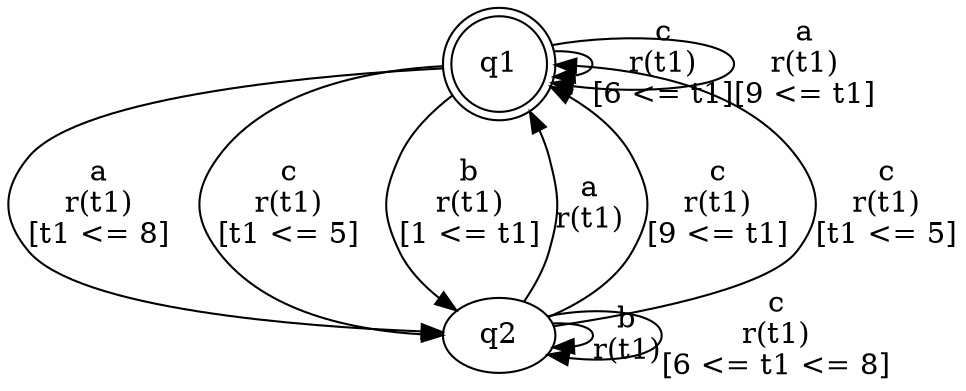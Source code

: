 digraph "tests_1/test25/solution501/solution" {
	q1[label=q1 shape=doublecircle]
	q2[label=q2]
	q1 -> q2[label="a\nr(t1)\n[t1 <= 8]"]
	q2 -> q1[label="a\nr(t1)\n"]
	q2 -> q1[label="c\nr(t1)\n[9 <= t1]"]
	q2 -> q2[label="b\nr(t1)\n"]
	q2 -> q2[label="c\nr(t1)\n[6 <= t1 <= 8]"]
	q2 -> q1[label="c\nr(t1)\n[t1 <= 5]"]
	q1 -> q2[label="c\nr(t1)\n[t1 <= 5]"]
	q1 -> q2[label="b\nr(t1)\n[1 <= t1]"]
	q1 -> q1[label="c\nr(t1)\n[6 <= t1]"]
	q1 -> q1[label="a\nr(t1)\n[9 <= t1]"]
}
